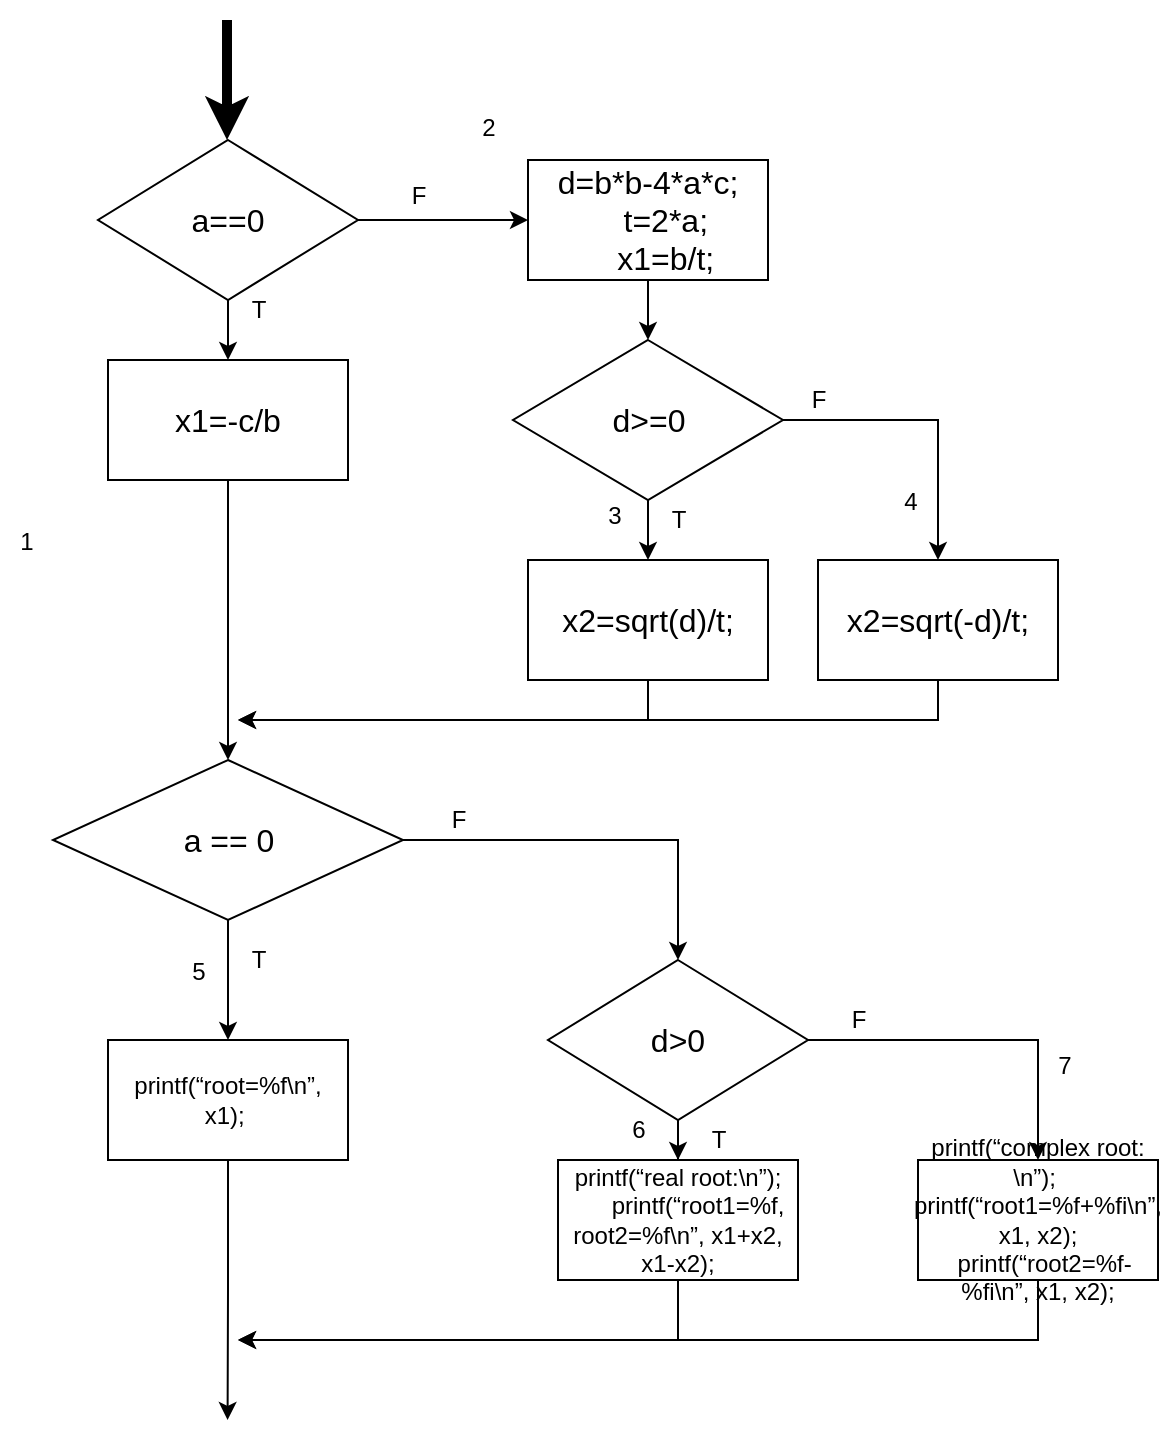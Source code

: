<mxfile version="21.1.4" type="github">
  <diagram name="第 1 页" id="fCGHeqEuyfJz1JilKgYz">
    <mxGraphModel dx="1434" dy="788" grid="0" gridSize="10" guides="1" tooltips="1" connect="1" arrows="1" fold="1" page="0" pageScale="1" pageWidth="827" pageHeight="1169" math="0" shadow="0">
      <root>
        <mxCell id="0" />
        <mxCell id="1" parent="0" />
        <mxCell id="Xe_gyclB27jMg93XgCsY-1" value="" style="endArrow=classic;html=1;rounded=0;strokeWidth=5;" parent="1" edge="1">
          <mxGeometry width="50" height="50" relative="1" as="geometry">
            <mxPoint x="324.5" y="140" as="sourcePoint" />
            <mxPoint x="324.5" y="200" as="targetPoint" />
          </mxGeometry>
        </mxCell>
        <mxCell id="Xe_gyclB27jMg93XgCsY-5" value="" style="edgeStyle=orthogonalEdgeStyle;rounded=0;orthogonalLoop=1;jettySize=auto;html=1;" parent="1" source="Xe_gyclB27jMg93XgCsY-2" target="Xe_gyclB27jMg93XgCsY-4" edge="1">
          <mxGeometry relative="1" as="geometry" />
        </mxCell>
        <mxCell id="Xe_gyclB27jMg93XgCsY-8" value="" style="edgeStyle=orthogonalEdgeStyle;rounded=0;orthogonalLoop=1;jettySize=auto;html=1;" parent="1" source="Xe_gyclB27jMg93XgCsY-2" target="Xe_gyclB27jMg93XgCsY-7" edge="1">
          <mxGeometry relative="1" as="geometry" />
        </mxCell>
        <mxCell id="Xe_gyclB27jMg93XgCsY-2" value="&lt;font style=&quot;font-size: 16px;&quot;&gt;a==0&lt;/font&gt;" style="rhombus;whiteSpace=wrap;html=1;" parent="1" vertex="1">
          <mxGeometry x="260" y="200" width="130" height="80" as="geometry" />
        </mxCell>
        <mxCell id="Xe_gyclB27jMg93XgCsY-19" style="edgeStyle=orthogonalEdgeStyle;rounded=0;orthogonalLoop=1;jettySize=auto;html=1;exitX=0.5;exitY=1;exitDx=0;exitDy=0;" parent="1" source="Xe_gyclB27jMg93XgCsY-4" target="Xe_gyclB27jMg93XgCsY-22" edge="1">
          <mxGeometry relative="1" as="geometry">
            <mxPoint x="325" y="510" as="targetPoint" />
          </mxGeometry>
        </mxCell>
        <mxCell id="Xe_gyclB27jMg93XgCsY-4" value="&lt;font style=&quot;font-size: 16px;&quot;&gt;x1=-c/b&lt;/font&gt;" style="whiteSpace=wrap;html=1;" parent="1" vertex="1">
          <mxGeometry x="265" y="310" width="120" height="60" as="geometry" />
        </mxCell>
        <mxCell id="Xe_gyclB27jMg93XgCsY-6" value="T" style="text;html=1;align=center;verticalAlign=middle;resizable=0;points=[];autosize=1;strokeColor=none;fillColor=none;" parent="1" vertex="1">
          <mxGeometry x="325" y="270" width="30" height="30" as="geometry" />
        </mxCell>
        <mxCell id="Xe_gyclB27jMg93XgCsY-11" value="" style="edgeStyle=orthogonalEdgeStyle;rounded=0;orthogonalLoop=1;jettySize=auto;html=1;" parent="1" source="Xe_gyclB27jMg93XgCsY-7" target="Xe_gyclB27jMg93XgCsY-10" edge="1">
          <mxGeometry relative="1" as="geometry" />
        </mxCell>
        <mxCell id="Xe_gyclB27jMg93XgCsY-7" value="&lt;div style=&quot;font-size: 16px;&quot;&gt;&lt;font style=&quot;font-size: 16px;&quot;&gt;d=b*b-4*a*c;&lt;/font&gt;&lt;/div&gt;&lt;div style=&quot;font-size: 16px;&quot;&gt;&lt;font style=&quot;font-size: 16px;&quot;&gt;&amp;nbsp; &amp;nbsp; t=2*a;&lt;/font&gt;&lt;/div&gt;&lt;div style=&quot;font-size: 16px;&quot;&gt;&lt;font style=&quot;font-size: 16px;&quot;&gt;&amp;nbsp; &amp;nbsp; x1=b/t;&lt;/font&gt;&lt;/div&gt;" style="whiteSpace=wrap;html=1;" parent="1" vertex="1">
          <mxGeometry x="475" y="210" width="120" height="60" as="geometry" />
        </mxCell>
        <mxCell id="Xe_gyclB27jMg93XgCsY-9" value="F" style="text;html=1;align=center;verticalAlign=middle;resizable=0;points=[];autosize=1;strokeColor=none;fillColor=none;" parent="1" vertex="1">
          <mxGeometry x="405" y="213" width="30" height="30" as="geometry" />
        </mxCell>
        <mxCell id="Xe_gyclB27jMg93XgCsY-13" value="" style="edgeStyle=orthogonalEdgeStyle;rounded=0;orthogonalLoop=1;jettySize=auto;html=1;" parent="1" source="Xe_gyclB27jMg93XgCsY-10" target="Xe_gyclB27jMg93XgCsY-12" edge="1">
          <mxGeometry relative="1" as="geometry" />
        </mxCell>
        <mxCell id="Xe_gyclB27jMg93XgCsY-15" style="edgeStyle=orthogonalEdgeStyle;rounded=0;orthogonalLoop=1;jettySize=auto;html=1;" parent="1" source="Xe_gyclB27jMg93XgCsY-10" target="Xe_gyclB27jMg93XgCsY-17" edge="1">
          <mxGeometry relative="1" as="geometry">
            <mxPoint x="680" y="410" as="targetPoint" />
          </mxGeometry>
        </mxCell>
        <mxCell id="Xe_gyclB27jMg93XgCsY-10" value="&lt;font style=&quot;font-size: 16px;&quot;&gt;d&amp;gt;=0&lt;br&gt;&lt;/font&gt;" style="rhombus;whiteSpace=wrap;html=1;" parent="1" vertex="1">
          <mxGeometry x="467.5" y="300" width="135" height="80" as="geometry" />
        </mxCell>
        <mxCell id="Xe_gyclB27jMg93XgCsY-20" style="edgeStyle=orthogonalEdgeStyle;rounded=0;orthogonalLoop=1;jettySize=auto;html=1;exitX=0.5;exitY=1;exitDx=0;exitDy=0;" parent="1" source="Xe_gyclB27jMg93XgCsY-12" edge="1">
          <mxGeometry relative="1" as="geometry">
            <mxPoint x="330" y="490" as="targetPoint" />
            <Array as="points">
              <mxPoint x="535" y="490" />
            </Array>
          </mxGeometry>
        </mxCell>
        <mxCell id="Xe_gyclB27jMg93XgCsY-12" value="&lt;font style=&quot;font-size: 16px;&quot;&gt;x2=sqrt(d)/t;&lt;/font&gt;" style="whiteSpace=wrap;html=1;" parent="1" vertex="1">
          <mxGeometry x="475" y="410" width="120" height="60" as="geometry" />
        </mxCell>
        <mxCell id="Xe_gyclB27jMg93XgCsY-14" value="T" style="text;html=1;align=center;verticalAlign=middle;resizable=0;points=[];autosize=1;strokeColor=none;fillColor=none;" parent="1" vertex="1">
          <mxGeometry x="535" y="375" width="30" height="30" as="geometry" />
        </mxCell>
        <mxCell id="Xe_gyclB27jMg93XgCsY-21" style="edgeStyle=orthogonalEdgeStyle;rounded=0;orthogonalLoop=1;jettySize=auto;html=1;exitX=0.5;exitY=1;exitDx=0;exitDy=0;" parent="1" source="Xe_gyclB27jMg93XgCsY-17" edge="1">
          <mxGeometry relative="1" as="geometry">
            <mxPoint x="330" y="490" as="targetPoint" />
            <Array as="points">
              <mxPoint x="680" y="490" />
            </Array>
          </mxGeometry>
        </mxCell>
        <mxCell id="Xe_gyclB27jMg93XgCsY-17" value="&lt;font style=&quot;font-size: 16px;&quot;&gt;x2=sqrt(-d)/t;&lt;/font&gt;" style="rounded=0;whiteSpace=wrap;html=1;" parent="1" vertex="1">
          <mxGeometry x="620" y="410" width="120" height="60" as="geometry" />
        </mxCell>
        <mxCell id="Xe_gyclB27jMg93XgCsY-18" value="F" style="text;html=1;align=center;verticalAlign=middle;resizable=0;points=[];autosize=1;strokeColor=none;fillColor=none;" parent="1" vertex="1">
          <mxGeometry x="605" y="315" width="30" height="30" as="geometry" />
        </mxCell>
        <mxCell id="Xe_gyclB27jMg93XgCsY-23" style="edgeStyle=orthogonalEdgeStyle;rounded=0;orthogonalLoop=1;jettySize=auto;html=1;exitX=1;exitY=0.5;exitDx=0;exitDy=0;" parent="1" source="Xe_gyclB27jMg93XgCsY-22" target="Xe_gyclB27jMg93XgCsY-28" edge="1">
          <mxGeometry relative="1" as="geometry">
            <mxPoint x="550" y="590" as="targetPoint" />
            <Array as="points">
              <mxPoint x="550" y="550" />
            </Array>
          </mxGeometry>
        </mxCell>
        <mxCell id="Xe_gyclB27jMg93XgCsY-24" style="edgeStyle=orthogonalEdgeStyle;rounded=0;orthogonalLoop=1;jettySize=auto;html=1;exitX=0.5;exitY=1;exitDx=0;exitDy=0;" parent="1" source="Xe_gyclB27jMg93XgCsY-22" target="Xe_gyclB27jMg93XgCsY-25" edge="1">
          <mxGeometry relative="1" as="geometry">
            <mxPoint x="324.793" y="630" as="targetPoint" />
          </mxGeometry>
        </mxCell>
        <mxCell id="Xe_gyclB27jMg93XgCsY-22" value="&lt;font style=&quot;font-size: 16px;&quot;&gt;a == 0&lt;/font&gt;" style="rhombus;whiteSpace=wrap;html=1;" parent="1" vertex="1">
          <mxGeometry x="237.5" y="510" width="175" height="80" as="geometry" />
        </mxCell>
        <mxCell id="Xe_gyclB27jMg93XgCsY-35" style="edgeStyle=orthogonalEdgeStyle;rounded=0;orthogonalLoop=1;jettySize=auto;html=1;exitX=0.5;exitY=1;exitDx=0;exitDy=0;" parent="1" source="Xe_gyclB27jMg93XgCsY-25" edge="1">
          <mxGeometry relative="1" as="geometry">
            <mxPoint x="324.793" y="840" as="targetPoint" />
          </mxGeometry>
        </mxCell>
        <mxCell id="Xe_gyclB27jMg93XgCsY-25" value="printf(“root=%f\n”, x1);&amp;nbsp;" style="rounded=0;whiteSpace=wrap;html=1;" parent="1" vertex="1">
          <mxGeometry x="265.003" y="650" width="120" height="60" as="geometry" />
        </mxCell>
        <mxCell id="Xe_gyclB27jMg93XgCsY-26" value="T" style="text;html=1;align=center;verticalAlign=middle;resizable=0;points=[];autosize=1;strokeColor=none;fillColor=none;" parent="1" vertex="1">
          <mxGeometry x="325" y="595" width="30" height="30" as="geometry" />
        </mxCell>
        <mxCell id="Xe_gyclB27jMg93XgCsY-27" value="F" style="text;html=1;align=center;verticalAlign=middle;resizable=0;points=[];autosize=1;strokeColor=none;fillColor=none;" parent="1" vertex="1">
          <mxGeometry x="425" y="525" width="30" height="30" as="geometry" />
        </mxCell>
        <mxCell id="Xe_gyclB27jMg93XgCsY-29" style="edgeStyle=orthogonalEdgeStyle;rounded=0;orthogonalLoop=1;jettySize=auto;html=1;" parent="1" source="Xe_gyclB27jMg93XgCsY-28" target="Xe_gyclB27jMg93XgCsY-30" edge="1">
          <mxGeometry relative="1" as="geometry">
            <mxPoint x="550.0" y="740" as="targetPoint" />
          </mxGeometry>
        </mxCell>
        <mxCell id="Xe_gyclB27jMg93XgCsY-32" style="edgeStyle=orthogonalEdgeStyle;rounded=0;orthogonalLoop=1;jettySize=auto;html=1;exitX=1;exitY=0.5;exitDx=0;exitDy=0;" parent="1" source="Xe_gyclB27jMg93XgCsY-28" target="Xe_gyclB27jMg93XgCsY-34" edge="1">
          <mxGeometry relative="1" as="geometry">
            <mxPoint x="700.0" y="700" as="targetPoint" />
          </mxGeometry>
        </mxCell>
        <mxCell id="Xe_gyclB27jMg93XgCsY-28" value="&lt;font style=&quot;font-size: 16px;&quot;&gt;d&amp;gt;0&lt;/font&gt;" style="rhombus;whiteSpace=wrap;html=1;" parent="1" vertex="1">
          <mxGeometry x="485" y="610" width="130" height="80" as="geometry" />
        </mxCell>
        <mxCell id="Xe_gyclB27jMg93XgCsY-36" style="edgeStyle=orthogonalEdgeStyle;rounded=0;orthogonalLoop=1;jettySize=auto;html=1;exitX=0.5;exitY=1;exitDx=0;exitDy=0;" parent="1" source="Xe_gyclB27jMg93XgCsY-30" edge="1">
          <mxGeometry relative="1" as="geometry">
            <mxPoint x="330" y="800" as="targetPoint" />
            <Array as="points">
              <mxPoint x="550" y="800" />
            </Array>
          </mxGeometry>
        </mxCell>
        <mxCell id="Xe_gyclB27jMg93XgCsY-30" value="&lt;div&gt;printf(“real root:\n”);&lt;/div&gt;&lt;div&gt;&amp;nbsp; &amp;nbsp; &amp;nbsp; printf(“root1=%f, root2=%f\n”, x1+x2, x1-x2);&lt;/div&gt;" style="rounded=0;whiteSpace=wrap;html=1;" parent="1" vertex="1">
          <mxGeometry x="490.0" y="710" width="120" height="60" as="geometry" />
        </mxCell>
        <mxCell id="Xe_gyclB27jMg93XgCsY-31" value="T" style="text;html=1;align=center;verticalAlign=middle;resizable=0;points=[];autosize=1;strokeColor=none;fillColor=none;" parent="1" vertex="1">
          <mxGeometry x="555" y="685" width="30" height="30" as="geometry" />
        </mxCell>
        <mxCell id="Xe_gyclB27jMg93XgCsY-33" value="F" style="text;html=1;align=center;verticalAlign=middle;resizable=0;points=[];autosize=1;strokeColor=none;fillColor=none;" parent="1" vertex="1">
          <mxGeometry x="625" y="625" width="30" height="30" as="geometry" />
        </mxCell>
        <mxCell id="Xe_gyclB27jMg93XgCsY-37" style="edgeStyle=orthogonalEdgeStyle;rounded=0;orthogonalLoop=1;jettySize=auto;html=1;exitX=0.5;exitY=1;exitDx=0;exitDy=0;" parent="1" source="Xe_gyclB27jMg93XgCsY-34" edge="1">
          <mxGeometry relative="1" as="geometry">
            <mxPoint x="330" y="800" as="targetPoint" />
            <Array as="points">
              <mxPoint x="730" y="800" />
            </Array>
          </mxGeometry>
        </mxCell>
        <mxCell id="Xe_gyclB27jMg93XgCsY-34" value="&lt;div&gt;printf(“complex root: \n”);&lt;span style=&quot;background-color: initial;&quot;&gt;&amp;nbsp; printf(“root1=%f+%fi\n”, x1, x2);&lt;/span&gt;&lt;/div&gt;&lt;div&gt;&amp;nbsp; printf(“root2=%f-%fi\n”, x1, x2);&lt;/div&gt;" style="rounded=0;whiteSpace=wrap;html=1;" parent="1" vertex="1">
          <mxGeometry x="670.0" y="710" width="120" height="60" as="geometry" />
        </mxCell>
        <mxCell id="bDzwS-Y05eEO2P1pFJAW-1" value="1" style="text;html=1;align=center;verticalAlign=middle;resizable=0;points=[];autosize=1;strokeColor=none;fillColor=none;" vertex="1" parent="1">
          <mxGeometry x="211" y="388" width="25" height="26" as="geometry" />
        </mxCell>
        <mxCell id="bDzwS-Y05eEO2P1pFJAW-2" value="2" style="text;html=1;align=center;verticalAlign=middle;resizable=0;points=[];autosize=1;strokeColor=none;fillColor=none;" vertex="1" parent="1">
          <mxGeometry x="442" y="181" width="25" height="26" as="geometry" />
        </mxCell>
        <mxCell id="bDzwS-Y05eEO2P1pFJAW-3" value="3" style="text;html=1;align=center;verticalAlign=middle;resizable=0;points=[];autosize=1;strokeColor=none;fillColor=none;" vertex="1" parent="1">
          <mxGeometry x="505" y="375" width="25" height="26" as="geometry" />
        </mxCell>
        <mxCell id="bDzwS-Y05eEO2P1pFJAW-4" value="4" style="text;html=1;align=center;verticalAlign=middle;resizable=0;points=[];autosize=1;strokeColor=none;fillColor=none;" vertex="1" parent="1">
          <mxGeometry x="653" y="368" width="25" height="26" as="geometry" />
        </mxCell>
        <mxCell id="bDzwS-Y05eEO2P1pFJAW-5" value="5" style="text;html=1;align=center;verticalAlign=middle;resizable=0;points=[];autosize=1;strokeColor=none;fillColor=none;" vertex="1" parent="1">
          <mxGeometry x="297" y="603" width="25" height="26" as="geometry" />
        </mxCell>
        <mxCell id="bDzwS-Y05eEO2P1pFJAW-6" value="6" style="text;html=1;align=center;verticalAlign=middle;resizable=0;points=[];autosize=1;strokeColor=none;fillColor=none;" vertex="1" parent="1">
          <mxGeometry x="517" y="682" width="25" height="26" as="geometry" />
        </mxCell>
        <mxCell id="bDzwS-Y05eEO2P1pFJAW-7" value="7" style="text;html=1;align=center;verticalAlign=middle;resizable=0;points=[];autosize=1;strokeColor=none;fillColor=none;" vertex="1" parent="1">
          <mxGeometry x="730" y="650" width="25" height="26" as="geometry" />
        </mxCell>
      </root>
    </mxGraphModel>
  </diagram>
</mxfile>
